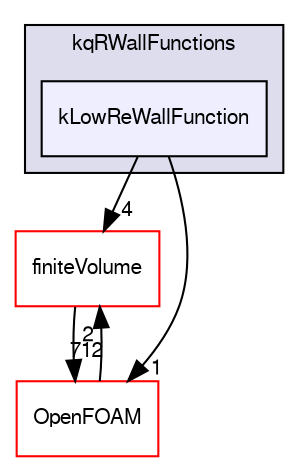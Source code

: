 digraph "src/turbulenceModels/compressible/RAS/derivedFvPatchFields/wallFunctions/kqRWallFunctions/kLowReWallFunction" {
  bgcolor=transparent;
  compound=true
  node [ fontsize="10", fontname="FreeSans"];
  edge [ labelfontsize="10", labelfontname="FreeSans"];
  subgraph clusterdir_6e985295fd33e70320d669e89fe6f23b {
    graph [ bgcolor="#ddddee", pencolor="black", label="kqRWallFunctions" fontname="FreeSans", fontsize="10", URL="dir_6e985295fd33e70320d669e89fe6f23b.html"]
  dir_7a701a706ef2770b378c3f0615ecedbb [shape=box, label="kLowReWallFunction", style="filled", fillcolor="#eeeeff", pencolor="black", URL="dir_7a701a706ef2770b378c3f0615ecedbb.html"];
  }
  dir_9bd15774b555cf7259a6fa18f99fe99b [shape=box label="finiteVolume" color="red" URL="dir_9bd15774b555cf7259a6fa18f99fe99b.html"];
  dir_c5473ff19b20e6ec4dfe5c310b3778a8 [shape=box label="OpenFOAM" color="red" URL="dir_c5473ff19b20e6ec4dfe5c310b3778a8.html"];
  dir_9bd15774b555cf7259a6fa18f99fe99b->dir_c5473ff19b20e6ec4dfe5c310b3778a8 [headlabel="712", labeldistance=1.5 headhref="dir_000749_001732.html"];
  dir_c5473ff19b20e6ec4dfe5c310b3778a8->dir_9bd15774b555cf7259a6fa18f99fe99b [headlabel="2", labeldistance=1.5 headhref="dir_001732_000749.html"];
  dir_7a701a706ef2770b378c3f0615ecedbb->dir_9bd15774b555cf7259a6fa18f99fe99b [headlabel="4", labeldistance=1.5 headhref="dir_002898_000749.html"];
  dir_7a701a706ef2770b378c3f0615ecedbb->dir_c5473ff19b20e6ec4dfe5c310b3778a8 [headlabel="1", labeldistance=1.5 headhref="dir_002898_001732.html"];
}

